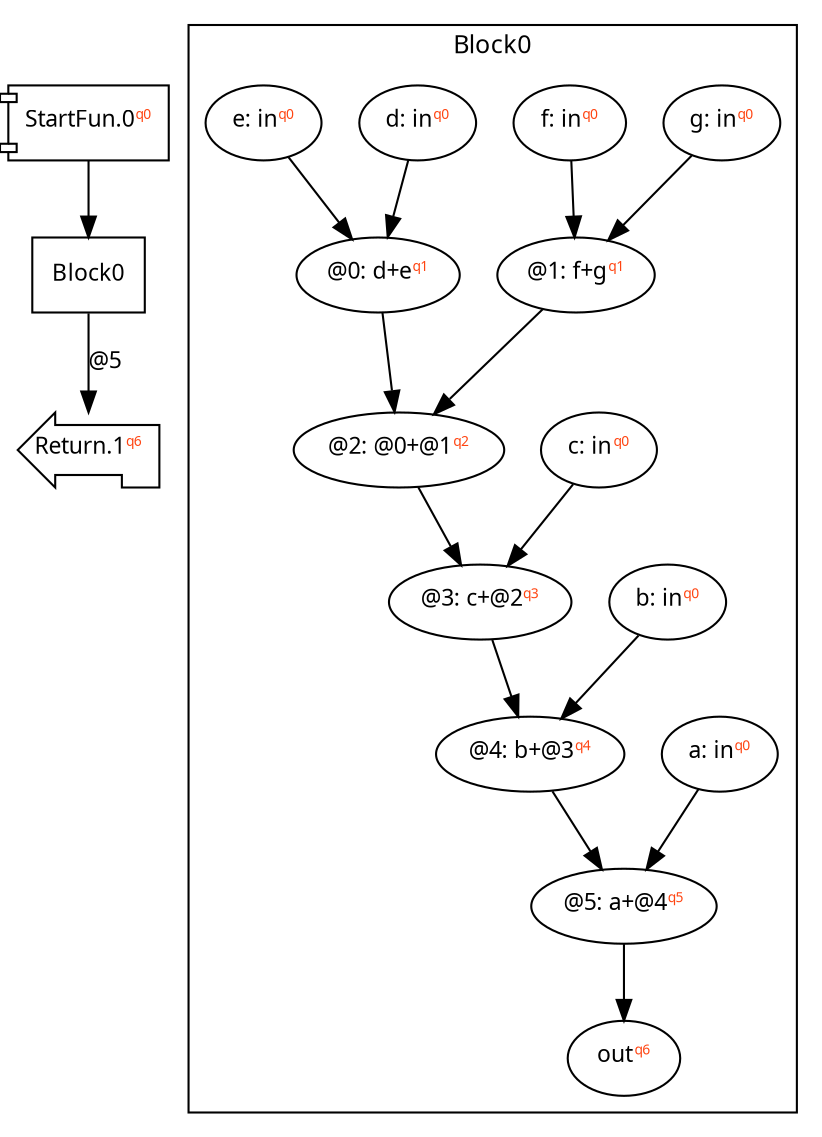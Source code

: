 digraph Program_ {
graph [fontname = "Monaco", fontsize = 12, ranksep = 0.5];
node [shape = box, fontname = "Monaco", fontsize = 11; colorscheme = pastel19];
edge [fontname = "Monaco", fontsize = 11; colorscheme = pastel19];
Jump0[label = <StartFun.0<font color="#ff4411" point-size="8"><sup>q0</sup></font>>; shape = component];
Jump0 -> Block0;
Jump1[label = <Return.1<font color="#ff4411" point-size="8"><sup>q6</sup></font>>; shape = lpromoter];
Block0 -> Jump1 [label="@5"];
Block0 [label = "Block0"];
subgraph cluster_dfg_Block0{
node [shape = oval];
label = "Block0";
ndBlock0_0 [label=<g: in<font color="#ff4411" point-size="8"><sup>q0</sup></font>>];ndBlock0_1 [label=<f: in<font color="#ff4411" point-size="8"><sup>q0</sup></font>>];ndBlock0_2 [label=<a: in<font color="#ff4411" point-size="8"><sup>q0</sup></font>>];ndBlock0_3 [label=<b: in<font color="#ff4411" point-size="8"><sup>q0</sup></font>>];ndBlock0_4 [label=<@5: a+@4<font color="#ff4411" point-size="8"><sup>q5</sup></font>>];ndBlock0_5 [label=<@0: d+e<font color="#ff4411" point-size="8"><sup>q1</sup></font>>];ndBlock0_6 [label=<d: in<font color="#ff4411" point-size="8"><sup>q0</sup></font>>];ndBlock0_7 [label=<@1: f+g<font color="#ff4411" point-size="8"><sup>q1</sup></font>>];ndBlock0_8 [label=<c: in<font color="#ff4411" point-size="8"><sup>q0</sup></font>>];ndBlock0_9 [label=<out<font color="#ff4411" point-size="8"><sup>q6</sup></font>>];ndBlock0_10 [label=<@4: b+@3<font color="#ff4411" point-size="8"><sup>q4</sup></font>>];ndBlock0_11 [label=<@2: @0+@1<font color="#ff4411" point-size="8"><sup>q2</sup></font>>];ndBlock0_12 [label=<e: in<font color="#ff4411" point-size="8"><sup>q0</sup></font>>];ndBlock0_13 [label=<@3: c+@2<font color="#ff4411" point-size="8"><sup>q3</sup></font>>];ndBlock0_3 -> ndBlock0_10; ndBlock0_13 -> ndBlock0_10; ndBlock0_0 -> ndBlock0_7; ndBlock0_1 -> ndBlock0_7; ndBlock0_5 -> ndBlock0_11; ndBlock0_7 -> ndBlock0_11; ndBlock0_8 -> ndBlock0_13; ndBlock0_11 -> ndBlock0_13; ndBlock0_4 -> ndBlock0_9; ndBlock0_2 -> ndBlock0_4; ndBlock0_10 -> ndBlock0_4; ndBlock0_6 -> ndBlock0_5; ndBlock0_12 -> ndBlock0_5; }}
